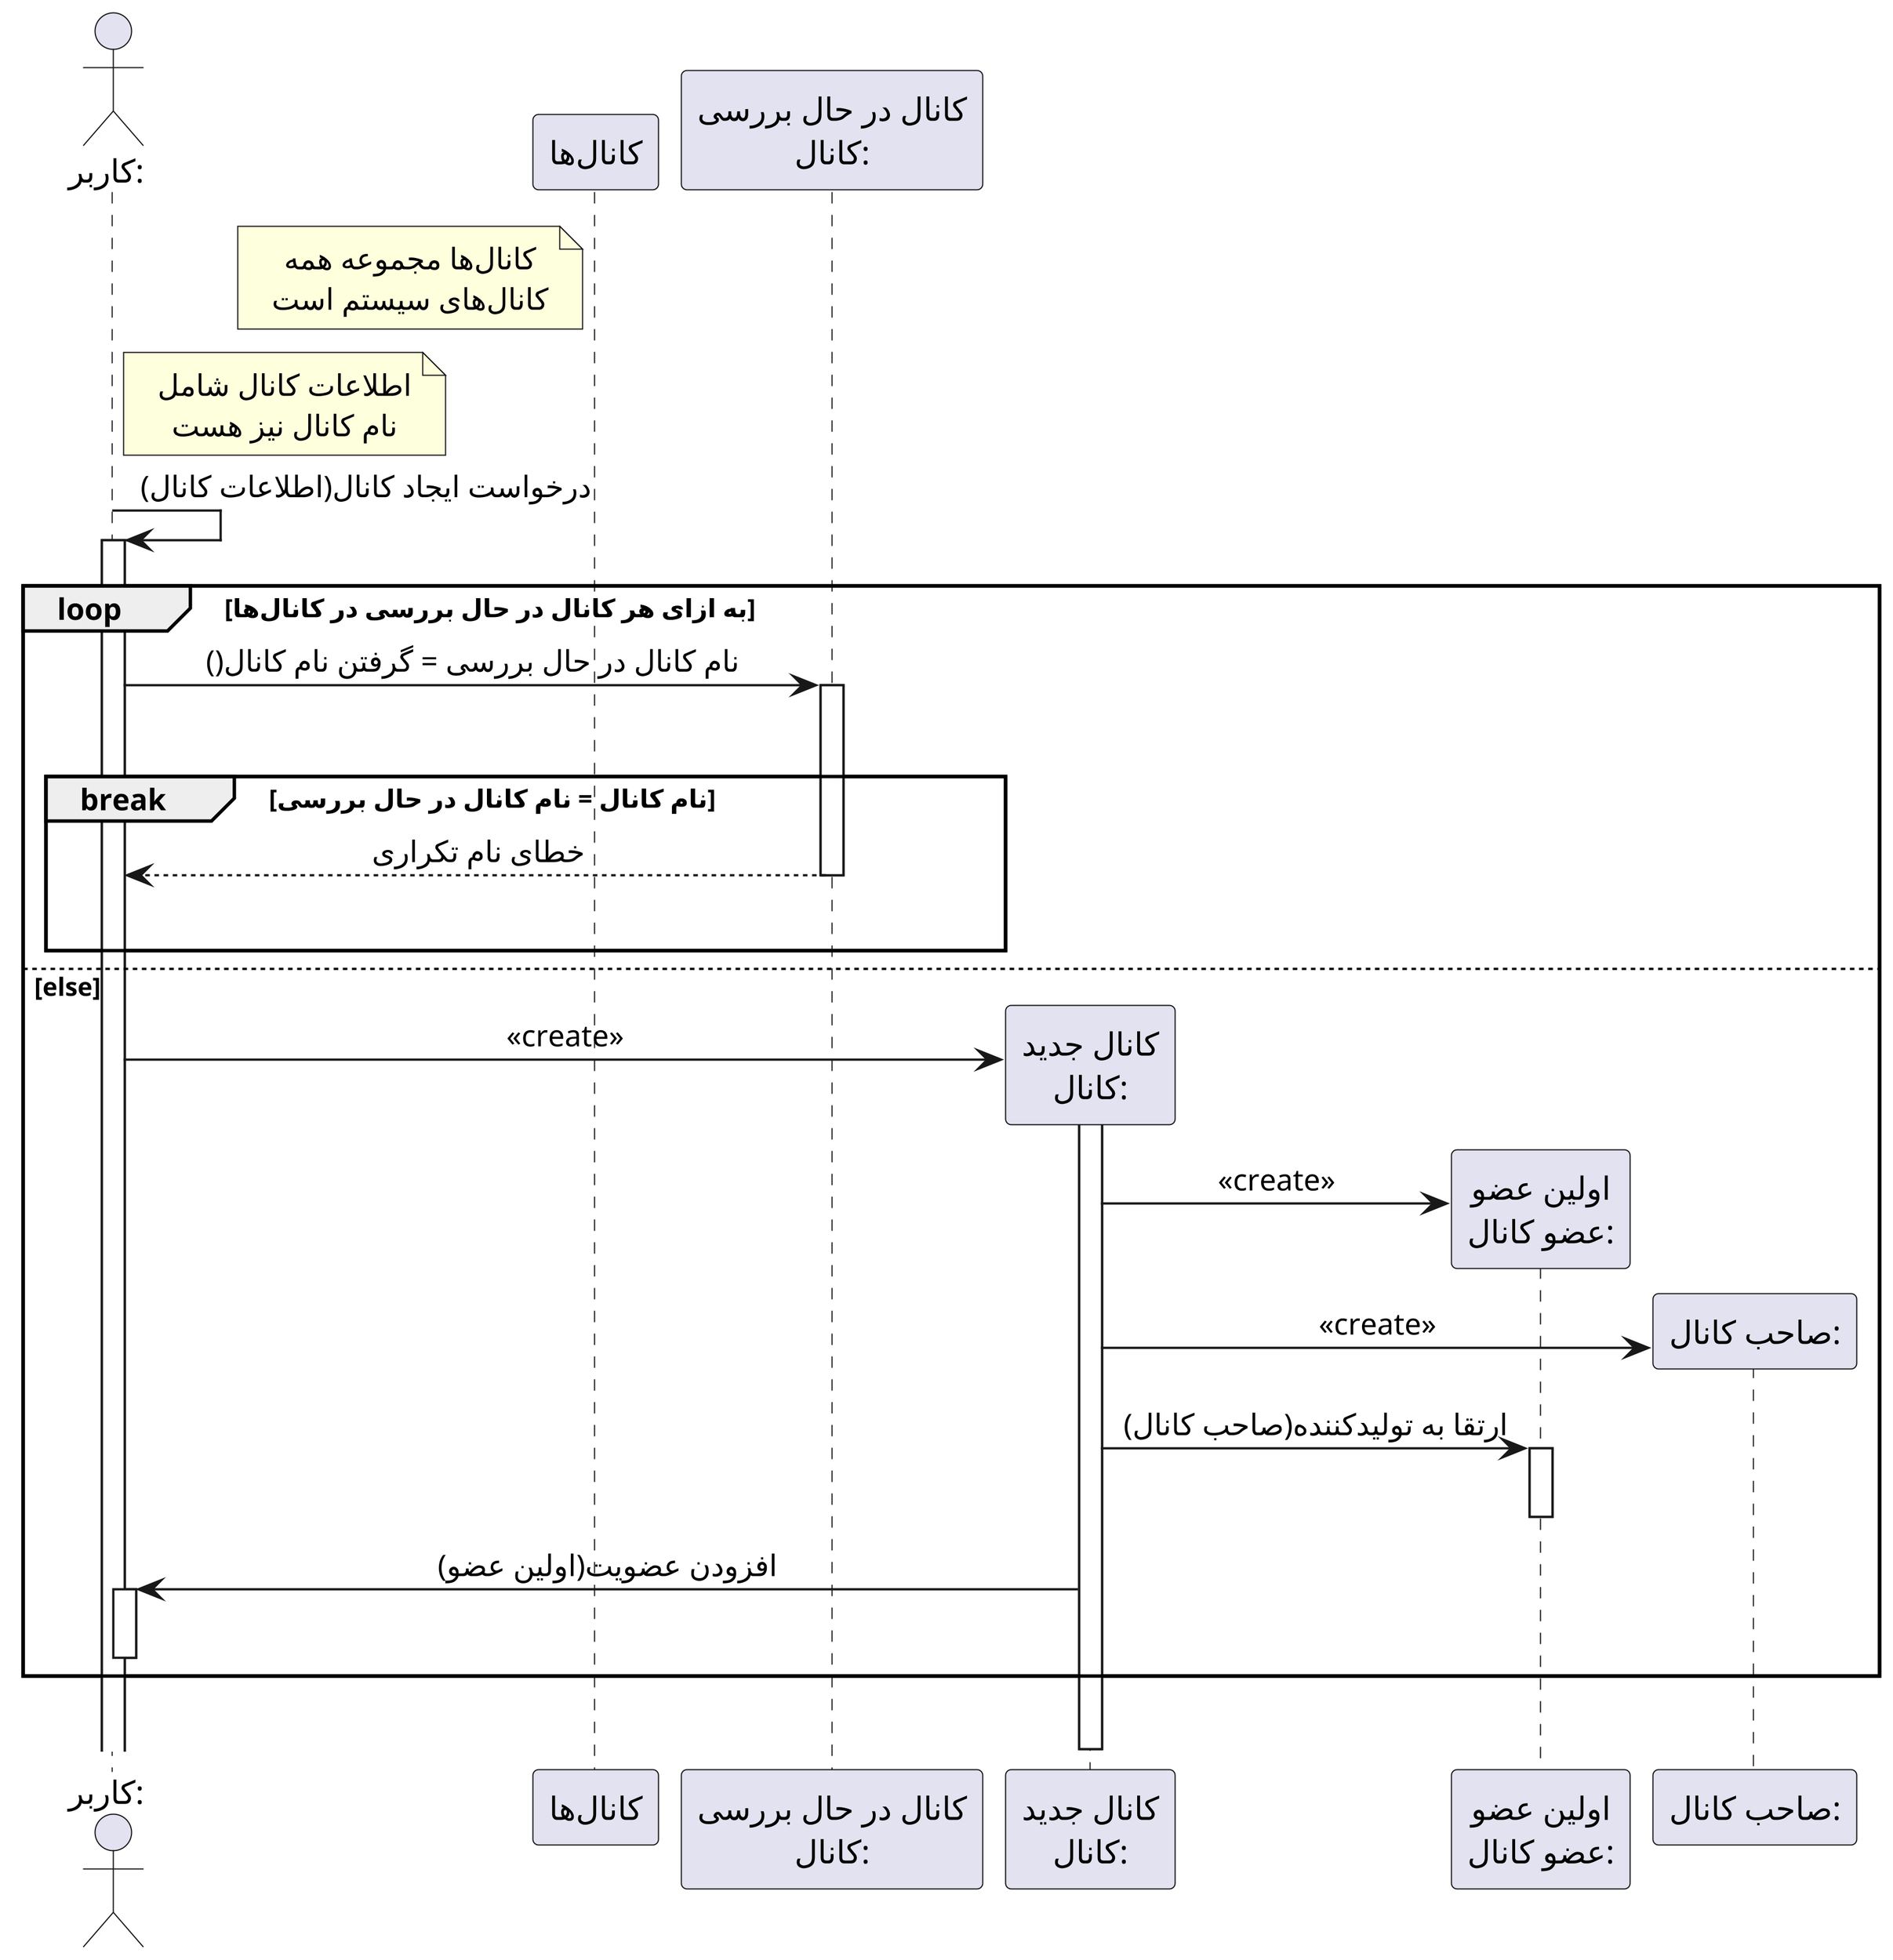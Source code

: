 @startuml create_chanel


scale 4
skinparam DefaultFontName Vazir
skinparam DefaultTextAlignment center

 
actor ":کاربر" as user
participant "کانال‌ها" as chanels
participant "کانال در حال بررسی\n:کانال" as current_chanel
participant "کانال جدید\n:کانال" as new_chanel
participant "اولین عضو\n:عضو کانال" as first_member
participant ":صاحب کانال" as owner


note left chanels
کانال‌ها مجموعه همه
کانال‌های سیستم است
end note

note right user
اطلاعات کانال شامل
نام کانال نیز هست
end note

user -> user : درخواست ایجاد کانال(اطلاعات کانال)
activate user
loop به ازای هر کانال در حال بررسی در کانال‌ها
    user -> current_chanel : نام کانال در حال بررسی = گرفتن نام کانال()
    activate current_chanel
    |||
    break نام کانال = نام کانال در حال بررسی
        current_chanel --> user : خطای نام تکراری
        |||
        deactivate current_chanel
    end
else else
    user -> new_chanel ** : «create»
    activate new_chanel
    new_chanel -> first_member ** : «create»
    new_chanel -> owner ** : «create»
    new_chanel -> first_member : ارتقا به تولیدکننده(صاحب کانال)
    activate first_member
    deactivate first_member
    new_chanel -> user : افزودن عضویت(اولین عضو)
    activate user
    deactivate user
end
|||
deactivate


@enduml